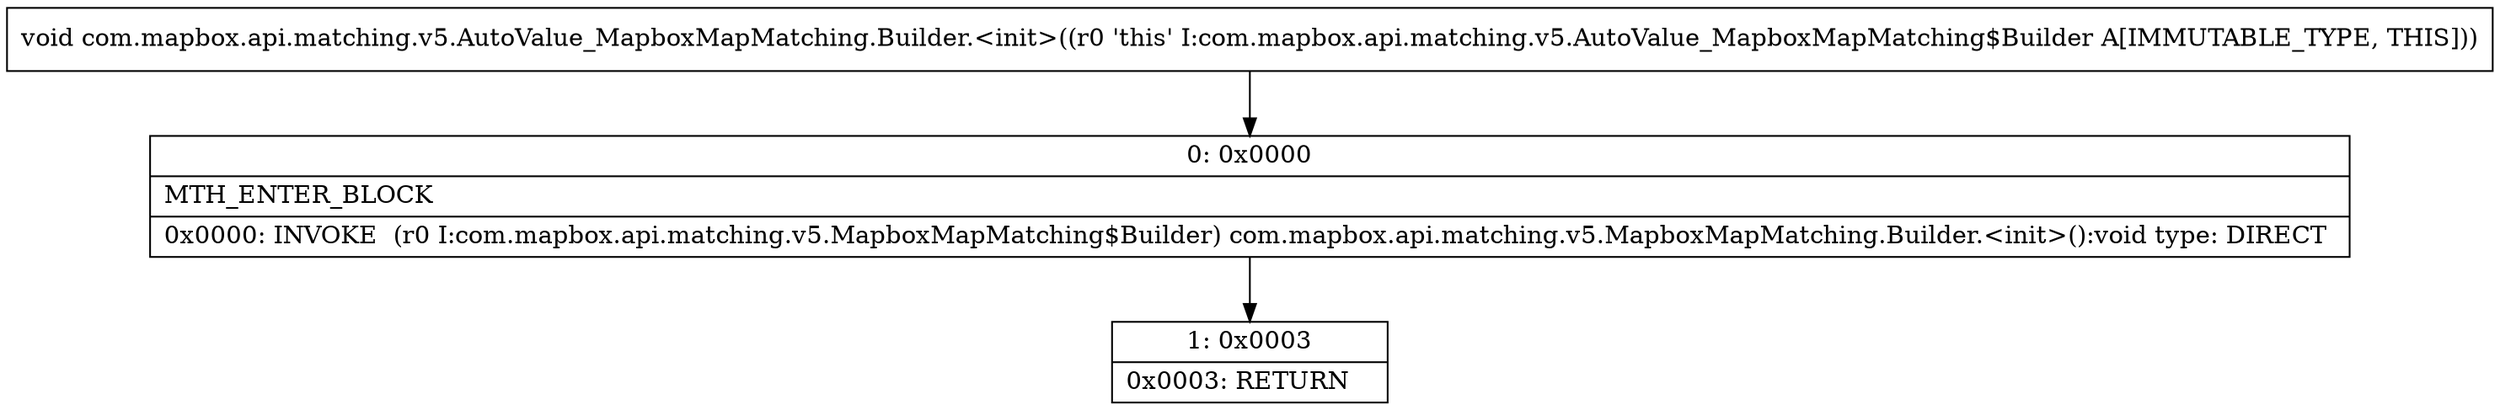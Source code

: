 digraph "CFG forcom.mapbox.api.matching.v5.AutoValue_MapboxMapMatching.Builder.\<init\>()V" {
Node_0 [shape=record,label="{0\:\ 0x0000|MTH_ENTER_BLOCK\l|0x0000: INVOKE  (r0 I:com.mapbox.api.matching.v5.MapboxMapMatching$Builder) com.mapbox.api.matching.v5.MapboxMapMatching.Builder.\<init\>():void type: DIRECT \l}"];
Node_1 [shape=record,label="{1\:\ 0x0003|0x0003: RETURN   \l}"];
MethodNode[shape=record,label="{void com.mapbox.api.matching.v5.AutoValue_MapboxMapMatching.Builder.\<init\>((r0 'this' I:com.mapbox.api.matching.v5.AutoValue_MapboxMapMatching$Builder A[IMMUTABLE_TYPE, THIS])) }"];
MethodNode -> Node_0;
Node_0 -> Node_1;
}

